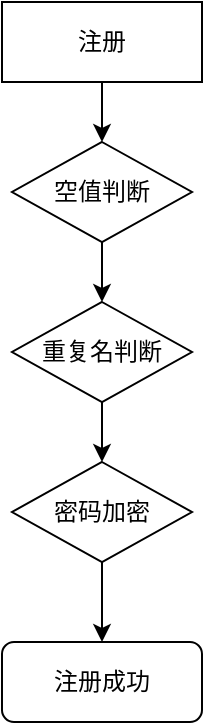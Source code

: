 <mxfile>
    <diagram id="KBvgMI9I7g2qiOhrQxv-" name="第 1 页">
        <mxGraphModel dx="380" dy="442" grid="1" gridSize="10" guides="1" tooltips="1" connect="1" arrows="1" fold="1" page="1" pageScale="1" pageWidth="827" pageHeight="1169" background="#ffffff" math="0" shadow="0">
            <root>
                <mxCell id="0"/>
                <mxCell id="1" parent="0"/>
                <mxCell id="2" value="注册" style="rounded=0;whiteSpace=wrap;html=1;fillColor=#FFFFFF;fontColor=#000000;" vertex="1" parent="1">
                    <mxGeometry x="210" y="40" width="100" height="40" as="geometry"/>
                </mxCell>
                <mxCell id="3" value="空值判断" style="rhombus;whiteSpace=wrap;html=1;fontColor=#000000;fillColor=#FFFFFF;" vertex="1" parent="1">
                    <mxGeometry x="215" y="110" width="90" height="50" as="geometry"/>
                </mxCell>
                <mxCell id="5" value="重复名判断" style="rhombus;whiteSpace=wrap;html=1;fontColor=#000000;fillColor=#FFFFFF;" vertex="1" parent="1">
                    <mxGeometry x="215" y="190" width="90" height="50" as="geometry"/>
                </mxCell>
                <mxCell id="7" value="密码加密" style="rhombus;whiteSpace=wrap;html=1;fontColor=#000000;fillColor=#FFFFFF;" vertex="1" parent="1">
                    <mxGeometry x="215" y="270" width="90" height="50" as="geometry"/>
                </mxCell>
                <mxCell id="8" value="注册成功" style="rounded=1;whiteSpace=wrap;html=1;fontColor=#000000;fillColor=#FFFFFF;" vertex="1" parent="1">
                    <mxGeometry x="210" y="360" width="100" height="40" as="geometry"/>
                </mxCell>
                <mxCell id="9" value="" style="endArrow=classic;html=1;fontColor=#000000;exitX=0.5;exitY=1;exitDx=0;exitDy=0;entryX=0.5;entryY=0;entryDx=0;entryDy=0;labelBackgroundColor=#000000;strokeColor=#000000;" edge="1" parent="1" source="2" target="3">
                    <mxGeometry width="50" height="50" relative="1" as="geometry">
                        <mxPoint x="230" y="210" as="sourcePoint"/>
                        <mxPoint x="280" y="160" as="targetPoint"/>
                    </mxGeometry>
                </mxCell>
                <mxCell id="10" value="" style="endArrow=classic;html=1;fontColor=#000000;exitX=0.5;exitY=1;exitDx=0;exitDy=0;entryX=0.5;entryY=0;entryDx=0;entryDy=0;labelBackgroundColor=#000000;strokeColor=#000000;" edge="1" parent="1" source="3" target="5">
                    <mxGeometry width="50" height="50" relative="1" as="geometry">
                        <mxPoint x="270" y="90" as="sourcePoint"/>
                        <mxPoint x="270" y="120" as="targetPoint"/>
                    </mxGeometry>
                </mxCell>
                <mxCell id="11" value="" style="endArrow=classic;html=1;fontColor=#000000;exitX=0.5;exitY=1;exitDx=0;exitDy=0;entryX=0.5;entryY=0;entryDx=0;entryDy=0;labelBackgroundColor=#000000;strokeColor=#000000;" edge="1" parent="1" source="5" target="7">
                    <mxGeometry width="50" height="50" relative="1" as="geometry">
                        <mxPoint x="270" y="170" as="sourcePoint"/>
                        <mxPoint x="270" y="200" as="targetPoint"/>
                    </mxGeometry>
                </mxCell>
                <mxCell id="12" value="" style="endArrow=classic;html=1;fontColor=#000000;exitX=0.5;exitY=1;exitDx=0;exitDy=0;entryX=0.5;entryY=0;entryDx=0;entryDy=0;labelBackgroundColor=#000000;strokeColor=#000000;" edge="1" parent="1" source="7" target="8">
                    <mxGeometry width="50" height="50" relative="1" as="geometry">
                        <mxPoint x="270" y="250" as="sourcePoint"/>
                        <mxPoint x="270" y="280" as="targetPoint"/>
                    </mxGeometry>
                </mxCell>
            </root>
        </mxGraphModel>
    </diagram>
</mxfile>